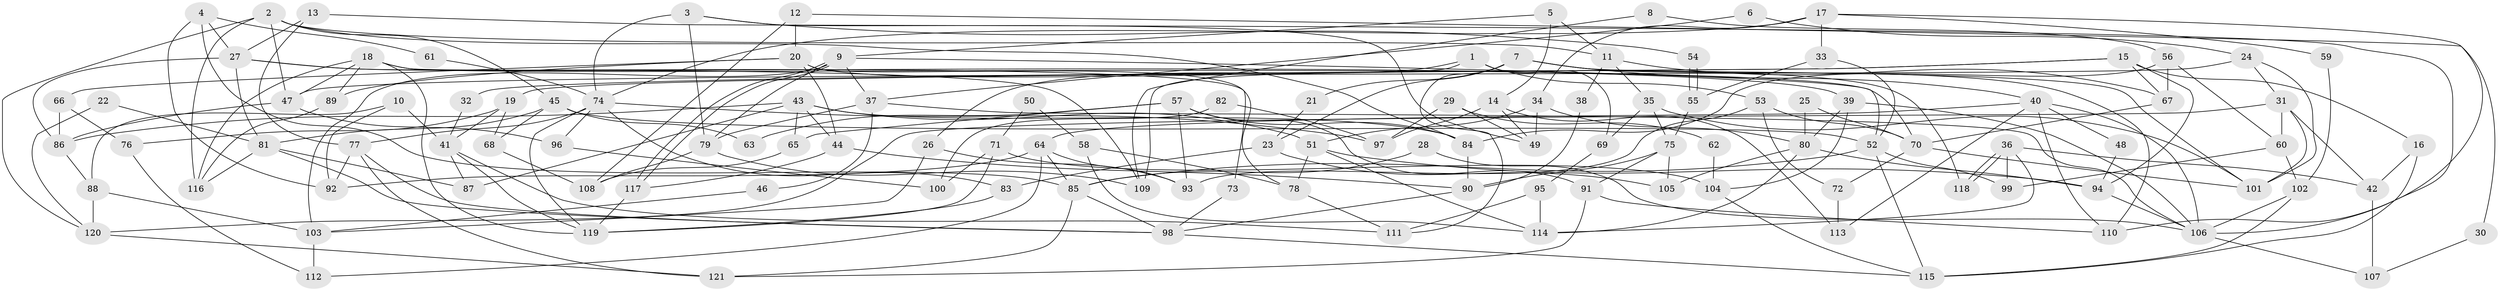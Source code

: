 // Generated by graph-tools (version 1.1) at 2025/02/03/09/25 03:02:10]
// undirected, 121 vertices, 242 edges
graph export_dot {
graph [start="1"]
  node [color=gray90,style=filled];
  1;
  2;
  3;
  4;
  5;
  6;
  7;
  8;
  9;
  10;
  11;
  12;
  13;
  14;
  15;
  16;
  17;
  18;
  19;
  20;
  21;
  22;
  23;
  24;
  25;
  26;
  27;
  28;
  29;
  30;
  31;
  32;
  33;
  34;
  35;
  36;
  37;
  38;
  39;
  40;
  41;
  42;
  43;
  44;
  45;
  46;
  47;
  48;
  49;
  50;
  51;
  52;
  53;
  54;
  55;
  56;
  57;
  58;
  59;
  60;
  61;
  62;
  63;
  64;
  65;
  66;
  67;
  68;
  69;
  70;
  71;
  72;
  73;
  74;
  75;
  76;
  77;
  78;
  79;
  80;
  81;
  82;
  83;
  84;
  85;
  86;
  87;
  88;
  89;
  90;
  91;
  92;
  93;
  94;
  95;
  96;
  97;
  98;
  99;
  100;
  101;
  102;
  103;
  104;
  105;
  106;
  107;
  108;
  109;
  110;
  111;
  112;
  113;
  114;
  115;
  116;
  117;
  118;
  119;
  120;
  121;
  1 -- 109;
  1 -- 26;
  1 -- 53;
  1 -- 69;
  2 -- 120;
  2 -- 11;
  2 -- 45;
  2 -- 47;
  2 -- 84;
  2 -- 116;
  3 -- 74;
  3 -- 49;
  3 -- 54;
  3 -- 79;
  4 -- 85;
  4 -- 27;
  4 -- 61;
  4 -- 92;
  5 -- 11;
  5 -- 9;
  5 -- 14;
  6 -- 24;
  6 -- 37;
  7 -- 40;
  7 -- 101;
  7 -- 21;
  7 -- 23;
  7 -- 110;
  7 -- 111;
  8 -- 109;
  8 -- 56;
  9 -- 79;
  9 -- 117;
  9 -- 117;
  9 -- 37;
  9 -- 52;
  9 -- 103;
  10 -- 41;
  10 -- 92;
  10 -- 88;
  11 -- 67;
  11 -- 35;
  11 -- 38;
  12 -- 20;
  12 -- 108;
  12 -- 30;
  13 -- 27;
  13 -- 106;
  13 -- 77;
  14 -- 113;
  14 -- 49;
  14 -- 97;
  15 -- 19;
  15 -- 94;
  15 -- 16;
  15 -- 32;
  15 -- 67;
  16 -- 115;
  16 -- 42;
  17 -- 110;
  17 -- 34;
  17 -- 33;
  17 -- 59;
  17 -- 74;
  18 -- 47;
  18 -- 116;
  18 -- 70;
  18 -- 78;
  18 -- 89;
  18 -- 119;
  19 -- 76;
  19 -- 41;
  19 -- 68;
  20 -- 44;
  20 -- 89;
  20 -- 66;
  20 -- 73;
  20 -- 118;
  21 -- 23;
  22 -- 81;
  22 -- 120;
  23 -- 83;
  23 -- 105;
  24 -- 31;
  24 -- 101;
  24 -- 47;
  25 -- 80;
  25 -- 70;
  26 -- 103;
  26 -- 93;
  27 -- 39;
  27 -- 86;
  27 -- 81;
  27 -- 109;
  28 -- 106;
  28 -- 85;
  29 -- 49;
  29 -- 97;
  29 -- 62;
  30 -- 107;
  31 -- 42;
  31 -- 120;
  31 -- 60;
  31 -- 101;
  32 -- 41;
  33 -- 52;
  33 -- 55;
  34 -- 80;
  34 -- 51;
  34 -- 49;
  35 -- 75;
  35 -- 101;
  35 -- 69;
  36 -- 118;
  36 -- 118;
  36 -- 114;
  36 -- 42;
  36 -- 99;
  37 -- 79;
  37 -- 46;
  37 -- 106;
  38 -- 90;
  39 -- 80;
  39 -- 106;
  39 -- 104;
  40 -- 106;
  40 -- 64;
  40 -- 48;
  40 -- 110;
  40 -- 113;
  41 -- 119;
  41 -- 87;
  41 -- 111;
  42 -- 107;
  43 -- 51;
  43 -- 84;
  43 -- 44;
  43 -- 65;
  43 -- 86;
  43 -- 87;
  44 -- 117;
  44 -- 90;
  45 -- 81;
  45 -- 52;
  45 -- 63;
  45 -- 68;
  46 -- 103;
  47 -- 86;
  47 -- 96;
  48 -- 94;
  50 -- 58;
  50 -- 71;
  51 -- 94;
  51 -- 78;
  51 -- 114;
  52 -- 85;
  52 -- 99;
  52 -- 115;
  53 -- 70;
  53 -- 72;
  53 -- 93;
  54 -- 55;
  54 -- 55;
  55 -- 75;
  56 -- 60;
  56 -- 84;
  56 -- 67;
  57 -- 91;
  57 -- 84;
  57 -- 63;
  57 -- 65;
  57 -- 93;
  58 -- 114;
  58 -- 78;
  59 -- 102;
  60 -- 99;
  60 -- 102;
  61 -- 74;
  62 -- 104;
  64 -- 85;
  64 -- 93;
  64 -- 92;
  64 -- 112;
  65 -- 108;
  66 -- 86;
  66 -- 76;
  67 -- 70;
  68 -- 108;
  69 -- 95;
  70 -- 72;
  70 -- 101;
  71 -- 119;
  71 -- 104;
  71 -- 100;
  72 -- 113;
  73 -- 98;
  74 -- 77;
  74 -- 83;
  74 -- 96;
  74 -- 97;
  74 -- 119;
  75 -- 90;
  75 -- 91;
  75 -- 105;
  76 -- 112;
  77 -- 92;
  77 -- 98;
  77 -- 121;
  78 -- 111;
  79 -- 108;
  79 -- 109;
  80 -- 105;
  80 -- 114;
  80 -- 94;
  81 -- 98;
  81 -- 87;
  81 -- 116;
  82 -- 97;
  82 -- 100;
  83 -- 119;
  84 -- 90;
  85 -- 121;
  85 -- 98;
  86 -- 88;
  88 -- 103;
  88 -- 120;
  89 -- 116;
  90 -- 98;
  91 -- 110;
  91 -- 121;
  94 -- 106;
  95 -- 111;
  95 -- 114;
  96 -- 100;
  98 -- 115;
  102 -- 115;
  102 -- 106;
  103 -- 112;
  104 -- 115;
  106 -- 107;
  117 -- 119;
  120 -- 121;
}
